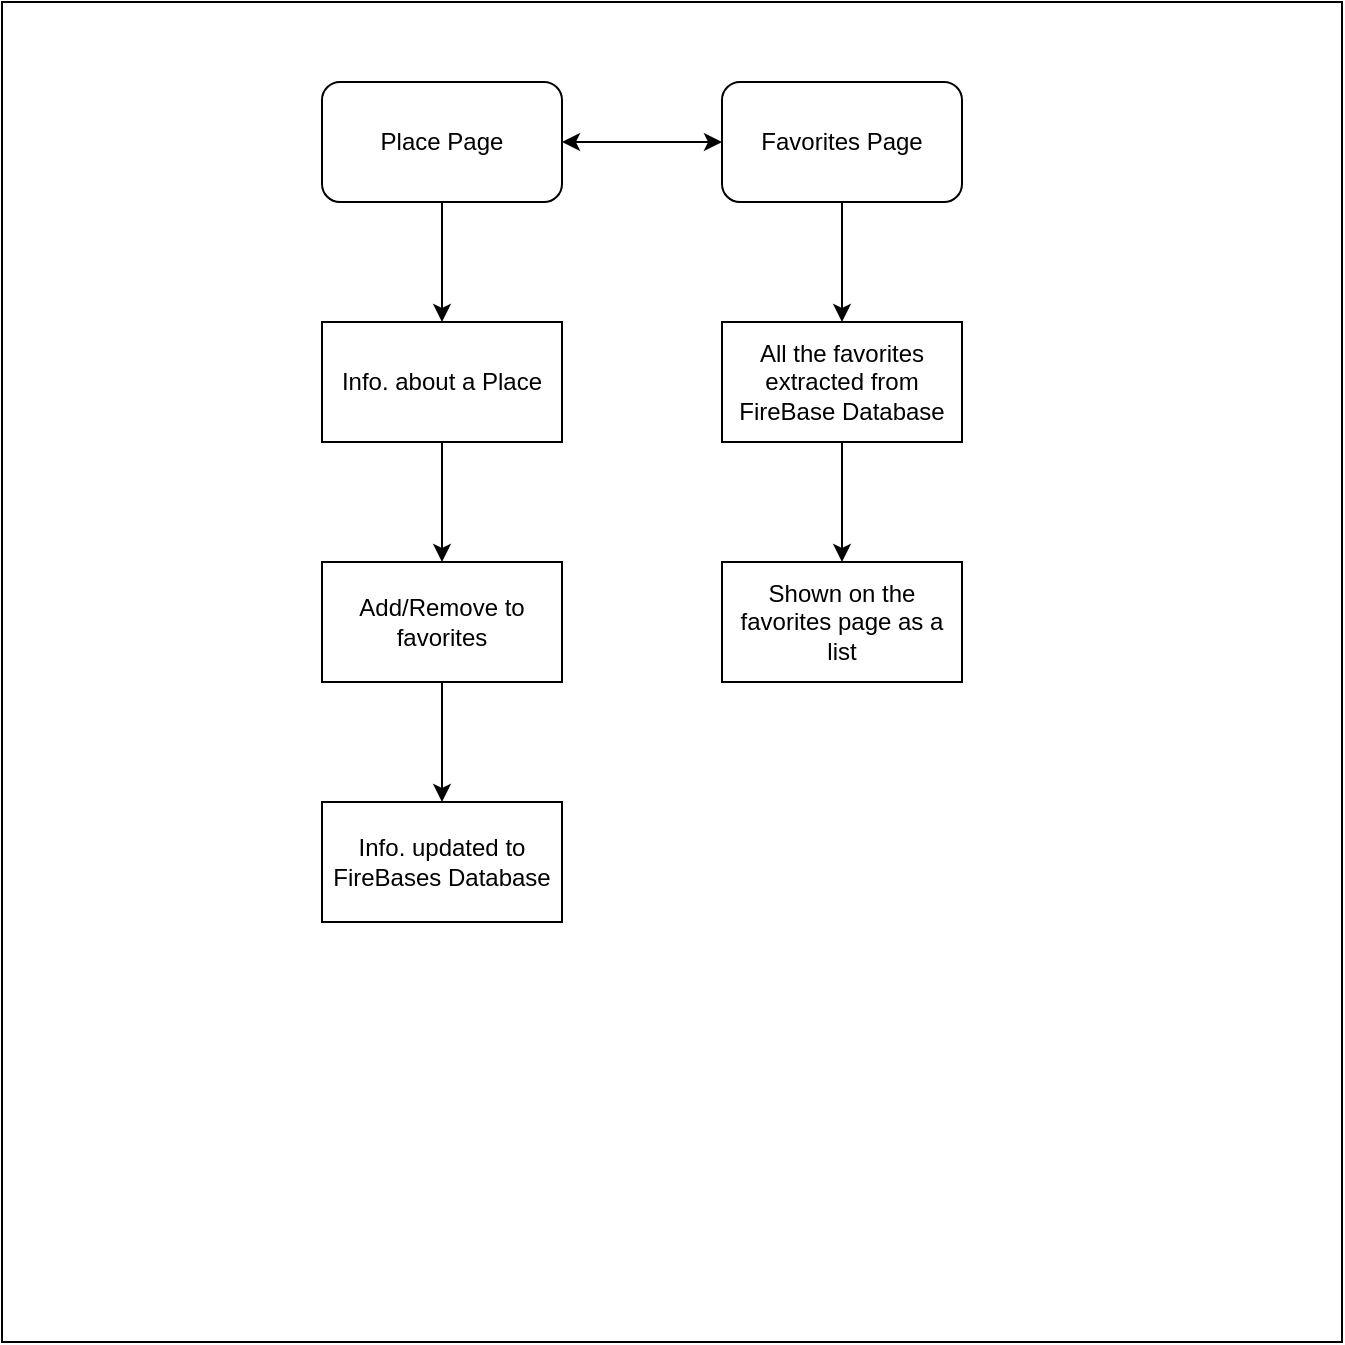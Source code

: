 <mxfile version="13.3.7" type="device"><diagram id="mG3Xr7WScjiFM2WmOaxf" name="Page-1"><mxGraphModel dx="1635" dy="823" grid="1" gridSize="10" guides="1" tooltips="1" connect="1" arrows="1" fold="1" page="1" pageScale="1" pageWidth="827" pageHeight="1169" math="0" shadow="0"><root><mxCell id="0"/><mxCell id="1" parent="0"/><mxCell id="Lpz9Vb296LutfW2CfqLw-69" value="" style="whiteSpace=wrap;html=1;aspect=fixed;" vertex="1" parent="1"><mxGeometry width="670" height="670" as="geometry"/></mxCell><mxCell id="Lpz9Vb296LutfW2CfqLw-65" style="edgeStyle=orthogonalEdgeStyle;rounded=0;orthogonalLoop=1;jettySize=auto;html=1;entryX=0.5;entryY=0;entryDx=0;entryDy=0;" edge="1" parent="1" source="Lpz9Vb296LutfW2CfqLw-56" target="Lpz9Vb296LutfW2CfqLw-59"><mxGeometry relative="1" as="geometry"/></mxCell><mxCell id="Lpz9Vb296LutfW2CfqLw-56" value="Info. about a Place" style="rounded=0;whiteSpace=wrap;html=1;" vertex="1" parent="1"><mxGeometry x="160" y="160" width="120" height="60" as="geometry"/></mxCell><mxCell id="Lpz9Vb296LutfW2CfqLw-64" style="edgeStyle=orthogonalEdgeStyle;rounded=0;orthogonalLoop=1;jettySize=auto;html=1;entryX=0.5;entryY=0;entryDx=0;entryDy=0;" edge="1" parent="1" source="Lpz9Vb296LutfW2CfqLw-57" target="Lpz9Vb296LutfW2CfqLw-56"><mxGeometry relative="1" as="geometry"/></mxCell><mxCell id="Lpz9Vb296LutfW2CfqLw-57" value="Place Page" style="rounded=1;whiteSpace=wrap;html=1;" vertex="1" parent="1"><mxGeometry x="160" y="40" width="120" height="60" as="geometry"/></mxCell><mxCell id="Lpz9Vb296LutfW2CfqLw-67" style="edgeStyle=orthogonalEdgeStyle;rounded=0;orthogonalLoop=1;jettySize=auto;html=1;entryX=0.5;entryY=0;entryDx=0;entryDy=0;" edge="1" parent="1" source="Lpz9Vb296LutfW2CfqLw-58" target="Lpz9Vb296LutfW2CfqLw-61"><mxGeometry relative="1" as="geometry"/></mxCell><mxCell id="Lpz9Vb296LutfW2CfqLw-58" value="Favorites Page" style="rounded=1;whiteSpace=wrap;html=1;" vertex="1" parent="1"><mxGeometry x="360" y="40" width="120" height="60" as="geometry"/></mxCell><mxCell id="Lpz9Vb296LutfW2CfqLw-66" style="edgeStyle=orthogonalEdgeStyle;rounded=0;orthogonalLoop=1;jettySize=auto;html=1;entryX=0.5;entryY=0;entryDx=0;entryDy=0;" edge="1" parent="1" source="Lpz9Vb296LutfW2CfqLw-59" target="Lpz9Vb296LutfW2CfqLw-60"><mxGeometry relative="1" as="geometry"/></mxCell><mxCell id="Lpz9Vb296LutfW2CfqLw-59" value="Add/Remove to favorites" style="rounded=0;whiteSpace=wrap;html=1;" vertex="1" parent="1"><mxGeometry x="160" y="280" width="120" height="60" as="geometry"/></mxCell><mxCell id="Lpz9Vb296LutfW2CfqLw-60" value="Info. updated to FireBases Database" style="rounded=0;whiteSpace=wrap;html=1;" vertex="1" parent="1"><mxGeometry x="160" y="400" width="120" height="60" as="geometry"/></mxCell><mxCell id="Lpz9Vb296LutfW2CfqLw-68" style="edgeStyle=orthogonalEdgeStyle;rounded=0;orthogonalLoop=1;jettySize=auto;html=1;entryX=0.5;entryY=0;entryDx=0;entryDy=0;" edge="1" parent="1" source="Lpz9Vb296LutfW2CfqLw-61" target="Lpz9Vb296LutfW2CfqLw-62"><mxGeometry relative="1" as="geometry"/></mxCell><mxCell id="Lpz9Vb296LutfW2CfqLw-61" value="All the favorites extracted from FireBase Database" style="rounded=0;whiteSpace=wrap;html=1;" vertex="1" parent="1"><mxGeometry x="360" y="160" width="120" height="60" as="geometry"/></mxCell><mxCell id="Lpz9Vb296LutfW2CfqLw-62" value="Shown on the favorites page as a list" style="rounded=0;whiteSpace=wrap;html=1;" vertex="1" parent="1"><mxGeometry x="360" y="280" width="120" height="60" as="geometry"/></mxCell><mxCell id="Lpz9Vb296LutfW2CfqLw-63" value="" style="endArrow=classic;startArrow=classic;html=1;entryX=0;entryY=0.5;entryDx=0;entryDy=0;exitX=1;exitY=0.5;exitDx=0;exitDy=0;" edge="1" parent="1" source="Lpz9Vb296LutfW2CfqLw-57" target="Lpz9Vb296LutfW2CfqLw-58"><mxGeometry width="50" height="50" relative="1" as="geometry"><mxPoint x="390" y="330" as="sourcePoint"/><mxPoint x="440" y="280" as="targetPoint"/></mxGeometry></mxCell></root></mxGraphModel></diagram></mxfile>